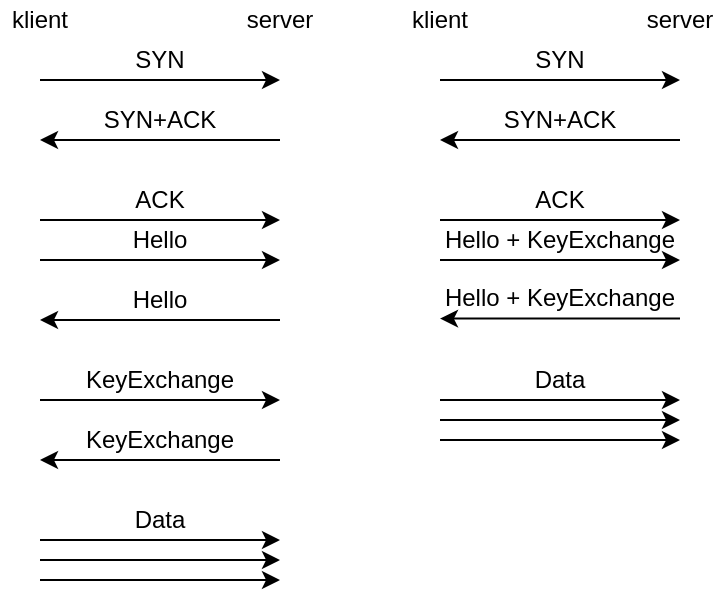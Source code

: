 <mxfile version="14.6.6" type="device"><diagram id="_JtgHA79pZEwKkuqcZSi" name="Page-1"><mxGraphModel dx="981" dy="519" grid="1" gridSize="10" guides="1" tooltips="1" connect="1" arrows="1" fold="1" page="1" pageScale="1" pageWidth="850" pageHeight="1100" math="0" shadow="0"><root><mxCell id="0"/><mxCell id="1" parent="0"/><mxCell id="I0Lq8MoE4OK1dOkXcOv_-7" value="" style="endArrow=classic;html=1;entryX=1;entryY=1;entryDx=0;entryDy=0;exitX=0;exitY=1;exitDx=0;exitDy=0;" edge="1" parent="1" source="I0Lq8MoE4OK1dOkXcOv_-11" target="I0Lq8MoE4OK1dOkXcOv_-11"><mxGeometry width="50" height="50" relative="1" as="geometry"><mxPoint x="40" y="70" as="sourcePoint"/><mxPoint x="160" y="70" as="targetPoint"/></mxGeometry></mxCell><mxCell id="I0Lq8MoE4OK1dOkXcOv_-9" value="klient" style="text;html=1;strokeColor=none;fillColor=none;align=center;verticalAlign=middle;whiteSpace=wrap;rounded=0;" vertex="1" parent="1"><mxGeometry x="20" y="20" width="40" height="20" as="geometry"/></mxCell><mxCell id="I0Lq8MoE4OK1dOkXcOv_-10" value="server" style="text;html=1;strokeColor=none;fillColor=none;align=center;verticalAlign=middle;whiteSpace=wrap;rounded=0;" vertex="1" parent="1"><mxGeometry x="140" y="20" width="40" height="20" as="geometry"/></mxCell><mxCell id="I0Lq8MoE4OK1dOkXcOv_-11" value="SYN" style="text;html=1;strokeColor=none;fillColor=none;align=center;verticalAlign=middle;whiteSpace=wrap;rounded=0;" vertex="1" parent="1"><mxGeometry x="40" y="40" width="120" height="20" as="geometry"/></mxCell><mxCell id="I0Lq8MoE4OK1dOkXcOv_-12" value="" style="endArrow=classic;html=1;exitX=1;exitY=1;exitDx=0;exitDy=0;entryX=0;entryY=1;entryDx=0;entryDy=0;" edge="1" parent="1" source="I0Lq8MoE4OK1dOkXcOv_-13" target="I0Lq8MoE4OK1dOkXcOv_-13"><mxGeometry width="50" height="50" relative="1" as="geometry"><mxPoint x="40.0" y="90" as="sourcePoint"/><mxPoint x="40" y="130" as="targetPoint"/></mxGeometry></mxCell><mxCell id="I0Lq8MoE4OK1dOkXcOv_-13" value="SYN+ACK" style="text;html=1;strokeColor=none;fillColor=none;align=center;verticalAlign=middle;whiteSpace=wrap;rounded=0;" vertex="1" parent="1"><mxGeometry x="40" y="70" width="120" height="20" as="geometry"/></mxCell><mxCell id="I0Lq8MoE4OK1dOkXcOv_-14" value="" style="endArrow=classic;html=1;entryX=1;entryY=1;entryDx=0;entryDy=0;exitX=0;exitY=1;exitDx=0;exitDy=0;" edge="1" source="I0Lq8MoE4OK1dOkXcOv_-15" target="I0Lq8MoE4OK1dOkXcOv_-15" parent="1"><mxGeometry width="50" height="50" relative="1" as="geometry"><mxPoint x="40" y="140" as="sourcePoint"/><mxPoint x="160" y="140" as="targetPoint"/></mxGeometry></mxCell><mxCell id="I0Lq8MoE4OK1dOkXcOv_-15" value="ACK" style="text;html=1;strokeColor=none;fillColor=none;align=center;verticalAlign=middle;whiteSpace=wrap;rounded=0;" vertex="1" parent="1"><mxGeometry x="40" y="110" width="120" height="20" as="geometry"/></mxCell><mxCell id="I0Lq8MoE4OK1dOkXcOv_-16" value="" style="endArrow=classic;html=1;entryX=1;entryY=1;entryDx=0;entryDy=0;exitX=0;exitY=1;exitDx=0;exitDy=0;" edge="1" source="I0Lq8MoE4OK1dOkXcOv_-17" target="I0Lq8MoE4OK1dOkXcOv_-17" parent="1"><mxGeometry width="50" height="50" relative="1" as="geometry"><mxPoint x="40" y="160" as="sourcePoint"/><mxPoint x="160" y="160" as="targetPoint"/></mxGeometry></mxCell><mxCell id="I0Lq8MoE4OK1dOkXcOv_-17" value="Hello" style="text;html=1;strokeColor=none;fillColor=none;align=center;verticalAlign=middle;whiteSpace=wrap;rounded=0;" vertex="1" parent="1"><mxGeometry x="40" y="130" width="120" height="20" as="geometry"/></mxCell><mxCell id="I0Lq8MoE4OK1dOkXcOv_-18" value="" style="endArrow=classic;html=1;exitX=1;exitY=1;exitDx=0;exitDy=0;entryX=0;entryY=1;entryDx=0;entryDy=0;" edge="1" source="I0Lq8MoE4OK1dOkXcOv_-19" target="I0Lq8MoE4OK1dOkXcOv_-19" parent="1"><mxGeometry width="50" height="50" relative="1" as="geometry"><mxPoint x="40.0" y="180" as="sourcePoint"/><mxPoint x="40" y="220" as="targetPoint"/></mxGeometry></mxCell><mxCell id="I0Lq8MoE4OK1dOkXcOv_-19" value="Hello" style="text;html=1;strokeColor=none;fillColor=none;align=center;verticalAlign=middle;whiteSpace=wrap;rounded=0;" vertex="1" parent="1"><mxGeometry x="40" y="160" width="120" height="20" as="geometry"/></mxCell><mxCell id="I0Lq8MoE4OK1dOkXcOv_-20" value="" style="endArrow=classic;html=1;entryX=1;entryY=1;entryDx=0;entryDy=0;exitX=0;exitY=1;exitDx=0;exitDy=0;" edge="1" source="I0Lq8MoE4OK1dOkXcOv_-23" target="I0Lq8MoE4OK1dOkXcOv_-23" parent="1"><mxGeometry width="50" height="50" relative="1" as="geometry"><mxPoint x="40" y="230" as="sourcePoint"/><mxPoint x="160" y="230" as="targetPoint"/></mxGeometry></mxCell><mxCell id="I0Lq8MoE4OK1dOkXcOv_-21" value="" style="endArrow=classic;html=1;exitX=1;exitY=1;exitDx=0;exitDy=0;entryX=0;entryY=1;entryDx=0;entryDy=0;" edge="1" source="I0Lq8MoE4OK1dOkXcOv_-22" target="I0Lq8MoE4OK1dOkXcOv_-22" parent="1"><mxGeometry width="50" height="50" relative="1" as="geometry"><mxPoint x="40.0" y="250" as="sourcePoint"/><mxPoint x="40" y="290" as="targetPoint"/></mxGeometry></mxCell><mxCell id="I0Lq8MoE4OK1dOkXcOv_-22" value="KeyExchange" style="text;html=1;strokeColor=none;fillColor=none;align=center;verticalAlign=middle;whiteSpace=wrap;rounded=0;" vertex="1" parent="1"><mxGeometry x="40" y="230" width="120" height="20" as="geometry"/></mxCell><mxCell id="I0Lq8MoE4OK1dOkXcOv_-23" value="KeyExchange" style="text;html=1;strokeColor=none;fillColor=none;align=center;verticalAlign=middle;whiteSpace=wrap;rounded=0;" vertex="1" parent="1"><mxGeometry x="40" y="200" width="120" height="20" as="geometry"/></mxCell><mxCell id="I0Lq8MoE4OK1dOkXcOv_-24" value="" style="endArrow=classic;html=1;entryX=1;entryY=1;entryDx=0;entryDy=0;exitX=0;exitY=1;exitDx=0;exitDy=0;" edge="1" source="I0Lq8MoE4OK1dOkXcOv_-25" target="I0Lq8MoE4OK1dOkXcOv_-25" parent="1"><mxGeometry width="50" height="50" relative="1" as="geometry"><mxPoint x="40" y="300" as="sourcePoint"/><mxPoint x="160" y="300" as="targetPoint"/></mxGeometry></mxCell><mxCell id="I0Lq8MoE4OK1dOkXcOv_-25" value="Data" style="text;html=1;strokeColor=none;fillColor=none;align=center;verticalAlign=middle;whiteSpace=wrap;rounded=0;" vertex="1" parent="1"><mxGeometry x="40" y="270" width="120" height="20" as="geometry"/></mxCell><mxCell id="I0Lq8MoE4OK1dOkXcOv_-26" value="" style="endArrow=classic;html=1;entryX=1;entryY=1;entryDx=0;entryDy=0;exitX=0;exitY=1;exitDx=0;exitDy=0;" edge="1" parent="1"><mxGeometry width="50" height="50" relative="1" as="geometry"><mxPoint x="40.0" y="300" as="sourcePoint"/><mxPoint x="160" y="300" as="targetPoint"/></mxGeometry></mxCell><mxCell id="I0Lq8MoE4OK1dOkXcOv_-27" value="" style="endArrow=classic;html=1;entryX=1;entryY=1;entryDx=0;entryDy=0;exitX=0;exitY=1;exitDx=0;exitDy=0;" edge="1" parent="1"><mxGeometry width="50" height="50" relative="1" as="geometry"><mxPoint x="40.0" y="310" as="sourcePoint"/><mxPoint x="160" y="310" as="targetPoint"/></mxGeometry></mxCell><mxCell id="I0Lq8MoE4OK1dOkXcOv_-28" value="" style="endArrow=classic;html=1;entryX=1;entryY=1;entryDx=0;entryDy=0;exitX=0;exitY=1;exitDx=0;exitDy=0;" edge="1" source="I0Lq8MoE4OK1dOkXcOv_-31" target="I0Lq8MoE4OK1dOkXcOv_-31" parent="1"><mxGeometry width="50" height="50" relative="1" as="geometry"><mxPoint x="240" y="70" as="sourcePoint"/><mxPoint x="360" y="70" as="targetPoint"/></mxGeometry></mxCell><mxCell id="I0Lq8MoE4OK1dOkXcOv_-29" value="klient" style="text;html=1;strokeColor=none;fillColor=none;align=center;verticalAlign=middle;whiteSpace=wrap;rounded=0;" vertex="1" parent="1"><mxGeometry x="220" y="20" width="40" height="20" as="geometry"/></mxCell><mxCell id="I0Lq8MoE4OK1dOkXcOv_-30" value="server" style="text;html=1;strokeColor=none;fillColor=none;align=center;verticalAlign=middle;whiteSpace=wrap;rounded=0;" vertex="1" parent="1"><mxGeometry x="340" y="20" width="40" height="20" as="geometry"/></mxCell><mxCell id="I0Lq8MoE4OK1dOkXcOv_-31" value="SYN" style="text;html=1;strokeColor=none;fillColor=none;align=center;verticalAlign=middle;whiteSpace=wrap;rounded=0;" vertex="1" parent="1"><mxGeometry x="240" y="40" width="120" height="20" as="geometry"/></mxCell><mxCell id="I0Lq8MoE4OK1dOkXcOv_-32" value="" style="endArrow=classic;html=1;exitX=1;exitY=1;exitDx=0;exitDy=0;entryX=0;entryY=1;entryDx=0;entryDy=0;" edge="1" source="I0Lq8MoE4OK1dOkXcOv_-33" target="I0Lq8MoE4OK1dOkXcOv_-33" parent="1"><mxGeometry width="50" height="50" relative="1" as="geometry"><mxPoint x="240.0" y="90" as="sourcePoint"/><mxPoint x="240" y="130" as="targetPoint"/></mxGeometry></mxCell><mxCell id="I0Lq8MoE4OK1dOkXcOv_-33" value="SYN+ACK" style="text;html=1;strokeColor=none;fillColor=none;align=center;verticalAlign=middle;whiteSpace=wrap;rounded=0;" vertex="1" parent="1"><mxGeometry x="240" y="70" width="120" height="20" as="geometry"/></mxCell><mxCell id="I0Lq8MoE4OK1dOkXcOv_-34" value="" style="endArrow=classic;html=1;entryX=1;entryY=1;entryDx=0;entryDy=0;exitX=0;exitY=1;exitDx=0;exitDy=0;" edge="1" source="I0Lq8MoE4OK1dOkXcOv_-35" target="I0Lq8MoE4OK1dOkXcOv_-35" parent="1"><mxGeometry width="50" height="50" relative="1" as="geometry"><mxPoint x="240" y="140" as="sourcePoint"/><mxPoint x="360" y="140" as="targetPoint"/></mxGeometry></mxCell><mxCell id="I0Lq8MoE4OK1dOkXcOv_-35" value="ACK" style="text;html=1;strokeColor=none;fillColor=none;align=center;verticalAlign=middle;whiteSpace=wrap;rounded=0;" vertex="1" parent="1"><mxGeometry x="240" y="110" width="120" height="20" as="geometry"/></mxCell><mxCell id="I0Lq8MoE4OK1dOkXcOv_-36" value="" style="endArrow=classic;html=1;entryX=1;entryY=1;entryDx=0;entryDy=0;exitX=0;exitY=1;exitDx=0;exitDy=0;" edge="1" source="I0Lq8MoE4OK1dOkXcOv_-37" target="I0Lq8MoE4OK1dOkXcOv_-37" parent="1"><mxGeometry width="50" height="50" relative="1" as="geometry"><mxPoint x="240" y="160" as="sourcePoint"/><mxPoint x="360" y="160" as="targetPoint"/></mxGeometry></mxCell><mxCell id="I0Lq8MoE4OK1dOkXcOv_-37" value="Hello + KeyExchange" style="text;html=1;strokeColor=none;fillColor=none;align=center;verticalAlign=middle;whiteSpace=wrap;rounded=0;" vertex="1" parent="1"><mxGeometry x="240" y="130" width="120" height="20" as="geometry"/></mxCell><mxCell id="I0Lq8MoE4OK1dOkXcOv_-38" value="" style="endArrow=classic;html=1;exitX=1;exitY=1;exitDx=0;exitDy=0;entryX=0;entryY=1;entryDx=0;entryDy=0;" edge="1" source="I0Lq8MoE4OK1dOkXcOv_-39" target="I0Lq8MoE4OK1dOkXcOv_-39" parent="1"><mxGeometry width="50" height="50" relative="1" as="geometry"><mxPoint x="240.0" y="179.31" as="sourcePoint"/><mxPoint x="240" y="219.31" as="targetPoint"/></mxGeometry></mxCell><mxCell id="I0Lq8MoE4OK1dOkXcOv_-39" value="Hello + KeyExchange" style="text;html=1;strokeColor=none;fillColor=none;align=center;verticalAlign=middle;whiteSpace=wrap;rounded=0;" vertex="1" parent="1"><mxGeometry x="240" y="159.31" width="120" height="20" as="geometry"/></mxCell><mxCell id="I0Lq8MoE4OK1dOkXcOv_-40" value="" style="endArrow=classic;html=1;entryX=1;entryY=1;entryDx=0;entryDy=0;exitX=0;exitY=1;exitDx=0;exitDy=0;" edge="1" source="I0Lq8MoE4OK1dOkXcOv_-41" target="I0Lq8MoE4OK1dOkXcOv_-41" parent="1"><mxGeometry width="50" height="50" relative="1" as="geometry"><mxPoint x="240" y="230" as="sourcePoint"/><mxPoint x="360" y="230" as="targetPoint"/></mxGeometry></mxCell><mxCell id="I0Lq8MoE4OK1dOkXcOv_-41" value="Data" style="text;html=1;strokeColor=none;fillColor=none;align=center;verticalAlign=middle;whiteSpace=wrap;rounded=0;" vertex="1" parent="1"><mxGeometry x="240" y="200" width="120" height="20" as="geometry"/></mxCell><mxCell id="I0Lq8MoE4OK1dOkXcOv_-42" value="" style="endArrow=classic;html=1;entryX=1;entryY=1;entryDx=0;entryDy=0;exitX=0;exitY=1;exitDx=0;exitDy=0;" edge="1" parent="1"><mxGeometry width="50" height="50" relative="1" as="geometry"><mxPoint x="240.0" y="230" as="sourcePoint"/><mxPoint x="360" y="230" as="targetPoint"/></mxGeometry></mxCell><mxCell id="I0Lq8MoE4OK1dOkXcOv_-43" value="" style="endArrow=classic;html=1;entryX=1;entryY=1;entryDx=0;entryDy=0;exitX=0;exitY=1;exitDx=0;exitDy=0;" edge="1" parent="1"><mxGeometry width="50" height="50" relative="1" as="geometry"><mxPoint x="240.0" y="240" as="sourcePoint"/><mxPoint x="360" y="240" as="targetPoint"/></mxGeometry></mxCell></root></mxGraphModel></diagram></mxfile>